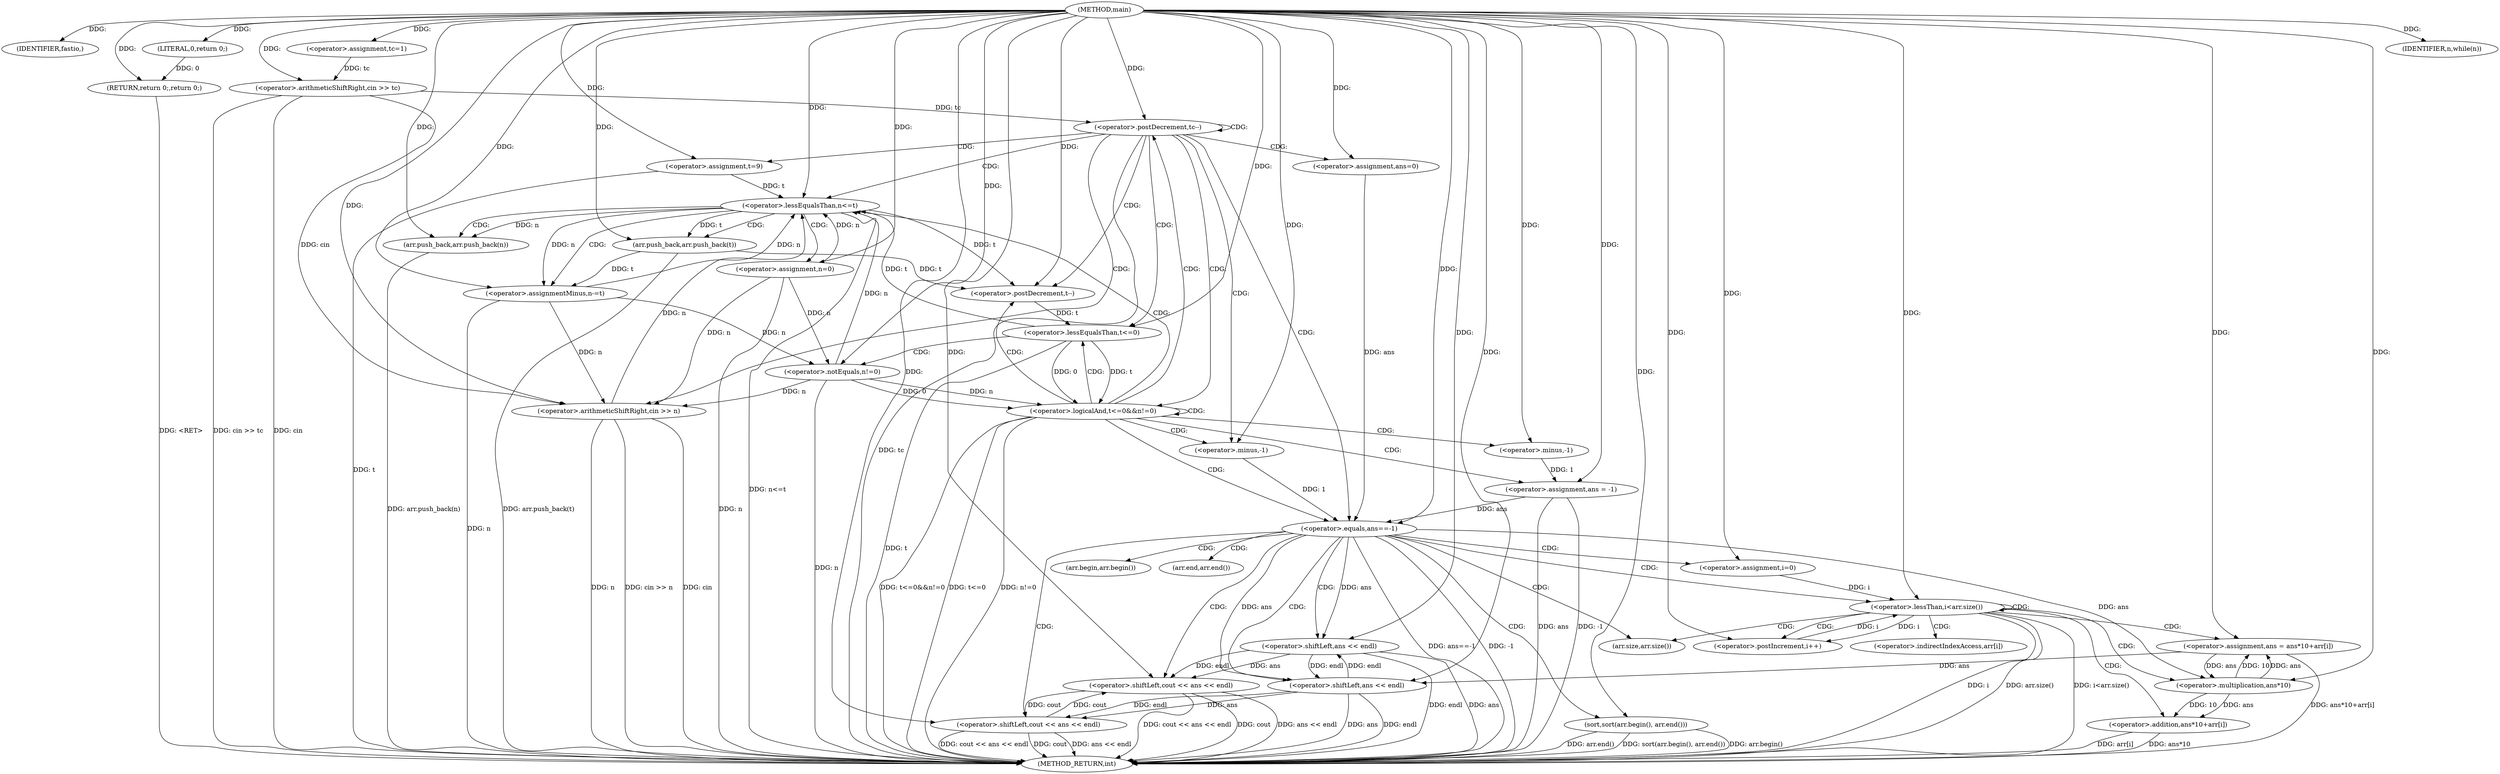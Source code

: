 digraph "main" {  
"1000223" [label = "(METHOD,main)" ]
"1000329" [label = "(METHOD_RETURN,int)" ]
"1000225" [label = "(IDENTIFIER,fastio,)" ]
"1000227" [label = "(<operator>.assignment,tc=1)" ]
"1000230" [label = "(<operator>.arithmeticShiftRight,cin >> tc)" ]
"1000327" [label = "(RETURN,return 0;,return 0;)" ]
"1000234" [label = "(<operator>.postDecrement,tc--)" ]
"1000328" [label = "(LITERAL,0,return 0;)" ]
"1000239" [label = "(<operator>.assignment,t=9)" ]
"1000243" [label = "(<operator>.assignment,ans=0)" ]
"1000246" [label = "(<operator>.arithmeticShiftRight,cin >> n)" ]
"1000251" [label = "(IDENTIFIER,n,while(n))" ]
"1000287" [label = "(<operator>.equals,ans==-1)" ]
"1000270" [label = "(<operator>.postDecrement,t--)" ]
"1000292" [label = "(<operator>.shiftLeft,cout << ans << endl)" ]
"1000254" [label = "(<operator>.lessEqualsThan,n<=t)" ]
"1000273" [label = "(<operator>.logicalAnd,t<=0&&n!=0)" ]
"1000289" [label = "(<operator>.minus,-1)" ]
"1000299" [label = "(sort,sort(arr.begin(), arr.end()))" ]
"1000322" [label = "(<operator>.shiftLeft,cout << ans << endl)" ]
"1000258" [label = "(arr.push_back,arr.push_back(n))" ]
"1000260" [label = "(<operator>.assignment,n=0)" ]
"1000281" [label = "(<operator>.assignment,ans = -1)" ]
"1000294" [label = "(<operator>.shiftLeft,ans << endl)" ]
"1000304" [label = "(<operator>.assignment,i=0)" ]
"1000307" [label = "(<operator>.lessThan,i<arr.size())" ]
"1000310" [label = "(<operator>.postIncrement,i++)" ]
"1000265" [label = "(arr.push_back,arr.push_back(t))" ]
"1000267" [label = "(<operator>.assignmentMinus,n-=t)" ]
"1000274" [label = "(<operator>.lessEqualsThan,t<=0)" ]
"1000277" [label = "(<operator>.notEquals,n!=0)" ]
"1000313" [label = "(<operator>.assignment,ans = ans*10+arr[i])" ]
"1000324" [label = "(<operator>.shiftLeft,ans << endl)" ]
"1000283" [label = "(<operator>.minus,-1)" ]
"1000315" [label = "(<operator>.addition,ans*10+arr[i])" ]
"1000316" [label = "(<operator>.multiplication,ans*10)" ]
"1000300" [label = "(arr.begin,arr.begin())" ]
"1000301" [label = "(arr.end,arr.end())" ]
"1000309" [label = "(arr.size,arr.size())" ]
"1000319" [label = "(<operator>.indirectIndexAccess,arr[i])" ]
  "1000230" -> "1000329"  [ label = "DDG: cin"] 
  "1000230" -> "1000329"  [ label = "DDG: cin >> tc"] 
  "1000234" -> "1000329"  [ label = "DDG: tc"] 
  "1000239" -> "1000329"  [ label = "DDG: t"] 
  "1000246" -> "1000329"  [ label = "DDG: cin"] 
  "1000246" -> "1000329"  [ label = "DDG: n"] 
  "1000246" -> "1000329"  [ label = "DDG: cin >> n"] 
  "1000254" -> "1000329"  [ label = "DDG: n<=t"] 
  "1000265" -> "1000329"  [ label = "DDG: arr.push_back(t)"] 
  "1000267" -> "1000329"  [ label = "DDG: n"] 
  "1000258" -> "1000329"  [ label = "DDG: arr.push_back(n)"] 
  "1000260" -> "1000329"  [ label = "DDG: n"] 
  "1000274" -> "1000329"  [ label = "DDG: t"] 
  "1000273" -> "1000329"  [ label = "DDG: t<=0"] 
  "1000277" -> "1000329"  [ label = "DDG: n"] 
  "1000273" -> "1000329"  [ label = "DDG: n!=0"] 
  "1000273" -> "1000329"  [ label = "DDG: t<=0&&n!=0"] 
  "1000281" -> "1000329"  [ label = "DDG: ans"] 
  "1000281" -> "1000329"  [ label = "DDG: -1"] 
  "1000287" -> "1000329"  [ label = "DDG: -1"] 
  "1000287" -> "1000329"  [ label = "DDG: ans==-1"] 
  "1000299" -> "1000329"  [ label = "DDG: arr.begin()"] 
  "1000299" -> "1000329"  [ label = "DDG: arr.end()"] 
  "1000299" -> "1000329"  [ label = "DDG: sort(arr.begin(), arr.end())"] 
  "1000307" -> "1000329"  [ label = "DDG: i"] 
  "1000307" -> "1000329"  [ label = "DDG: arr.size()"] 
  "1000307" -> "1000329"  [ label = "DDG: i<arr.size()"] 
  "1000322" -> "1000329"  [ label = "DDG: cout"] 
  "1000324" -> "1000329"  [ label = "DDG: ans"] 
  "1000324" -> "1000329"  [ label = "DDG: endl"] 
  "1000322" -> "1000329"  [ label = "DDG: ans << endl"] 
  "1000322" -> "1000329"  [ label = "DDG: cout << ans << endl"] 
  "1000315" -> "1000329"  [ label = "DDG: ans*10"] 
  "1000315" -> "1000329"  [ label = "DDG: arr[i]"] 
  "1000313" -> "1000329"  [ label = "DDG: ans*10+arr[i]"] 
  "1000292" -> "1000329"  [ label = "DDG: cout"] 
  "1000294" -> "1000329"  [ label = "DDG: ans"] 
  "1000294" -> "1000329"  [ label = "DDG: endl"] 
  "1000292" -> "1000329"  [ label = "DDG: ans << endl"] 
  "1000292" -> "1000329"  [ label = "DDG: cout << ans << endl"] 
  "1000327" -> "1000329"  [ label = "DDG: <RET>"] 
  "1000223" -> "1000225"  [ label = "DDG: "] 
  "1000223" -> "1000227"  [ label = "DDG: "] 
  "1000328" -> "1000327"  [ label = "DDG: 0"] 
  "1000223" -> "1000327"  [ label = "DDG: "] 
  "1000223" -> "1000230"  [ label = "DDG: "] 
  "1000227" -> "1000230"  [ label = "DDG: tc"] 
  "1000223" -> "1000328"  [ label = "DDG: "] 
  "1000230" -> "1000234"  [ label = "DDG: tc"] 
  "1000223" -> "1000234"  [ label = "DDG: "] 
  "1000223" -> "1000239"  [ label = "DDG: "] 
  "1000223" -> "1000243"  [ label = "DDG: "] 
  "1000230" -> "1000246"  [ label = "DDG: cin"] 
  "1000223" -> "1000246"  [ label = "DDG: "] 
  "1000267" -> "1000246"  [ label = "DDG: n"] 
  "1000260" -> "1000246"  [ label = "DDG: n"] 
  "1000277" -> "1000246"  [ label = "DDG: n"] 
  "1000223" -> "1000251"  [ label = "DDG: "] 
  "1000243" -> "1000287"  [ label = "DDG: ans"] 
  "1000281" -> "1000287"  [ label = "DDG: ans"] 
  "1000223" -> "1000287"  [ label = "DDG: "] 
  "1000289" -> "1000287"  [ label = "DDG: 1"] 
  "1000254" -> "1000270"  [ label = "DDG: t"] 
  "1000223" -> "1000270"  [ label = "DDG: "] 
  "1000265" -> "1000270"  [ label = "DDG: t"] 
  "1000223" -> "1000289"  [ label = "DDG: "] 
  "1000322" -> "1000292"  [ label = "DDG: cout"] 
  "1000223" -> "1000292"  [ label = "DDG: "] 
  "1000294" -> "1000292"  [ label = "DDG: ans"] 
  "1000294" -> "1000292"  [ label = "DDG: endl"] 
  "1000246" -> "1000254"  [ label = "DDG: n"] 
  "1000267" -> "1000254"  [ label = "DDG: n"] 
  "1000260" -> "1000254"  [ label = "DDG: n"] 
  "1000277" -> "1000254"  [ label = "DDG: n"] 
  "1000223" -> "1000254"  [ label = "DDG: "] 
  "1000239" -> "1000254"  [ label = "DDG: t"] 
  "1000274" -> "1000254"  [ label = "DDG: t"] 
  "1000223" -> "1000260"  [ label = "DDG: "] 
  "1000274" -> "1000273"  [ label = "DDG: 0"] 
  "1000274" -> "1000273"  [ label = "DDG: t"] 
  "1000277" -> "1000273"  [ label = "DDG: n"] 
  "1000277" -> "1000273"  [ label = "DDG: 0"] 
  "1000283" -> "1000281"  [ label = "DDG: 1"] 
  "1000287" -> "1000294"  [ label = "DDG: ans"] 
  "1000223" -> "1000294"  [ label = "DDG: "] 
  "1000324" -> "1000294"  [ label = "DDG: endl"] 
  "1000223" -> "1000299"  [ label = "DDG: "] 
  "1000223" -> "1000304"  [ label = "DDG: "] 
  "1000292" -> "1000322"  [ label = "DDG: cout"] 
  "1000223" -> "1000322"  [ label = "DDG: "] 
  "1000324" -> "1000322"  [ label = "DDG: ans"] 
  "1000324" -> "1000322"  [ label = "DDG: endl"] 
  "1000254" -> "1000258"  [ label = "DDG: n"] 
  "1000223" -> "1000258"  [ label = "DDG: "] 
  "1000265" -> "1000267"  [ label = "DDG: t"] 
  "1000223" -> "1000267"  [ label = "DDG: "] 
  "1000270" -> "1000274"  [ label = "DDG: t"] 
  "1000223" -> "1000274"  [ label = "DDG: "] 
  "1000267" -> "1000277"  [ label = "DDG: n"] 
  "1000260" -> "1000277"  [ label = "DDG: n"] 
  "1000223" -> "1000277"  [ label = "DDG: "] 
  "1000223" -> "1000281"  [ label = "DDG: "] 
  "1000304" -> "1000307"  [ label = "DDG: i"] 
  "1000310" -> "1000307"  [ label = "DDG: i"] 
  "1000223" -> "1000307"  [ label = "DDG: "] 
  "1000307" -> "1000310"  [ label = "DDG: i"] 
  "1000223" -> "1000310"  [ label = "DDG: "] 
  "1000316" -> "1000313"  [ label = "DDG: 10"] 
  "1000316" -> "1000313"  [ label = "DDG: ans"] 
  "1000287" -> "1000324"  [ label = "DDG: ans"] 
  "1000313" -> "1000324"  [ label = "DDG: ans"] 
  "1000223" -> "1000324"  [ label = "DDG: "] 
  "1000294" -> "1000324"  [ label = "DDG: endl"] 
  "1000254" -> "1000265"  [ label = "DDG: t"] 
  "1000223" -> "1000265"  [ label = "DDG: "] 
  "1000254" -> "1000267"  [ label = "DDG: n"] 
  "1000223" -> "1000283"  [ label = "DDG: "] 
  "1000223" -> "1000313"  [ label = "DDG: "] 
  "1000316" -> "1000315"  [ label = "DDG: 10"] 
  "1000316" -> "1000315"  [ label = "DDG: ans"] 
  "1000287" -> "1000316"  [ label = "DDG: ans"] 
  "1000313" -> "1000316"  [ label = "DDG: ans"] 
  "1000223" -> "1000316"  [ label = "DDG: "] 
  "1000234" -> "1000239"  [ label = "CDG: "] 
  "1000234" -> "1000246"  [ label = "CDG: "] 
  "1000234" -> "1000243"  [ label = "CDG: "] 
  "1000234" -> "1000274"  [ label = "CDG: "] 
  "1000234" -> "1000234"  [ label = "CDG: "] 
  "1000234" -> "1000254"  [ label = "CDG: "] 
  "1000234" -> "1000289"  [ label = "CDG: "] 
  "1000234" -> "1000273"  [ label = "CDG: "] 
  "1000234" -> "1000287"  [ label = "CDG: "] 
  "1000234" -> "1000270"  [ label = "CDG: "] 
  "1000287" -> "1000294"  [ label = "CDG: "] 
  "1000287" -> "1000307"  [ label = "CDG: "] 
  "1000287" -> "1000324"  [ label = "CDG: "] 
  "1000287" -> "1000309"  [ label = "CDG: "] 
  "1000287" -> "1000299"  [ label = "CDG: "] 
  "1000287" -> "1000300"  [ label = "CDG: "] 
  "1000287" -> "1000304"  [ label = "CDG: "] 
  "1000287" -> "1000301"  [ label = "CDG: "] 
  "1000287" -> "1000322"  [ label = "CDG: "] 
  "1000287" -> "1000292"  [ label = "CDG: "] 
  "1000254" -> "1000258"  [ label = "CDG: "] 
  "1000254" -> "1000265"  [ label = "CDG: "] 
  "1000254" -> "1000260"  [ label = "CDG: "] 
  "1000254" -> "1000267"  [ label = "CDG: "] 
  "1000273" -> "1000283"  [ label = "CDG: "] 
  "1000273" -> "1000281"  [ label = "CDG: "] 
  "1000273" -> "1000234"  [ label = "CDG: "] 
  "1000273" -> "1000289"  [ label = "CDG: "] 
  "1000273" -> "1000287"  [ label = "CDG: "] 
  "1000273" -> "1000274"  [ label = "CDG: "] 
  "1000273" -> "1000254"  [ label = "CDG: "] 
  "1000273" -> "1000273"  [ label = "CDG: "] 
  "1000273" -> "1000270"  [ label = "CDG: "] 
  "1000274" -> "1000277"  [ label = "CDG: "] 
  "1000307" -> "1000315"  [ label = "CDG: "] 
  "1000307" -> "1000307"  [ label = "CDG: "] 
  "1000307" -> "1000310"  [ label = "CDG: "] 
  "1000307" -> "1000313"  [ label = "CDG: "] 
  "1000307" -> "1000309"  [ label = "CDG: "] 
  "1000307" -> "1000319"  [ label = "CDG: "] 
  "1000307" -> "1000316"  [ label = "CDG: "] 
}

